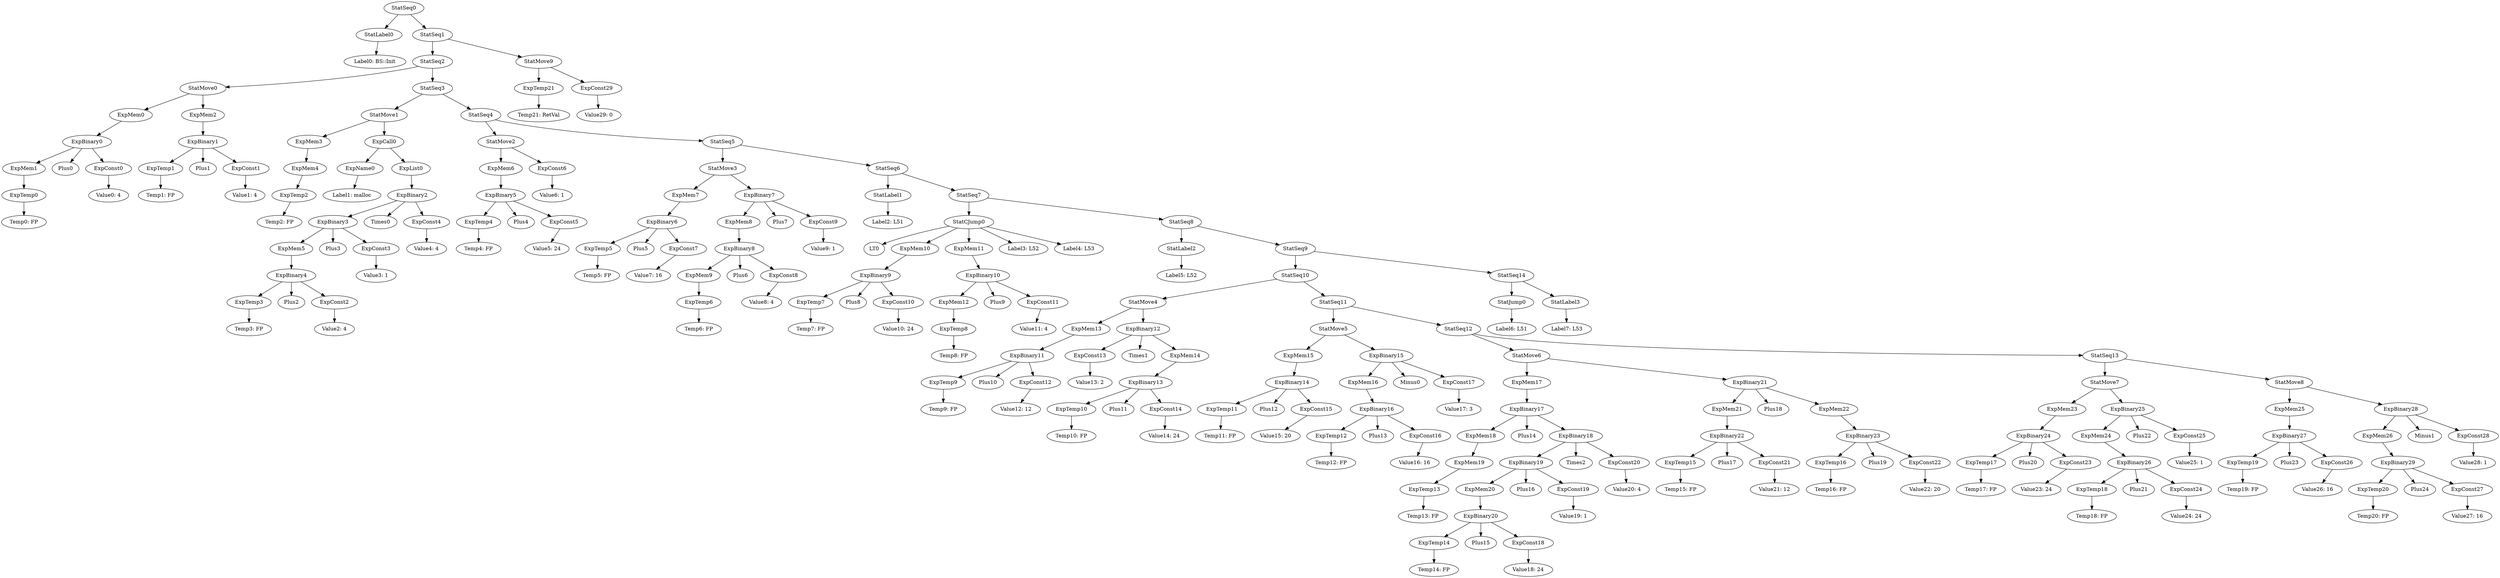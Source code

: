 digraph {
	ordering = out;
	ExpConst29 -> "Value29: 0";
	StatMove9 -> ExpTemp21;
	StatMove9 -> ExpConst29;
	ExpTemp21 -> "Temp21: RetVal";
	StatSeq14 -> StatJump0;
	StatSeq14 -> StatLabel3;
	StatJump0 -> "Label6: L51";
	StatSeq9 -> StatSeq10;
	StatSeq9 -> StatSeq14;
	StatMove8 -> ExpMem25;
	StatMove8 -> ExpBinary28;
	ExpMem26 -> ExpBinary29;
	ExpMem25 -> ExpBinary27;
	ExpConst25 -> "Value25: 1";
	ExpBinary25 -> ExpMem24;
	ExpBinary25 -> Plus22;
	ExpBinary25 -> ExpConst25;
	ExpMem24 -> ExpBinary26;
	ExpBinary26 -> ExpTemp18;
	ExpBinary26 -> Plus21;
	ExpBinary26 -> ExpConst24;
	ExpTemp18 -> "Temp18: FP";
	StatMove7 -> ExpMem23;
	StatMove7 -> ExpBinary25;
	ExpMem23 -> ExpBinary24;
	ExpBinary24 -> ExpTemp17;
	ExpBinary24 -> Plus20;
	ExpBinary24 -> ExpConst23;
	StatSeq12 -> StatMove6;
	StatSeq12 -> StatSeq13;
	ExpMem22 -> ExpBinary23;
	ExpConst22 -> "Value22: 20";
	ExpTemp16 -> "Temp16: FP";
	ExpBinary21 -> ExpMem21;
	ExpBinary21 -> Plus18;
	ExpBinary21 -> ExpMem22;
	ExpConst21 -> "Value21: 12";
	ExpTemp15 -> "Temp15: FP";
	ExpMem17 -> ExpBinary17;
	ExpConst20 -> "Value20: 4";
	ExpBinary18 -> ExpBinary19;
	ExpBinary18 -> Times2;
	ExpBinary18 -> ExpConst20;
	ExpBinary19 -> ExpMem20;
	ExpBinary19 -> Plus16;
	ExpBinary19 -> ExpConst19;
	ExpBinary28 -> ExpMem26;
	ExpBinary28 -> Minus1;
	ExpBinary28 -> ExpConst28;
	ExpConst4 -> "Value4: 4";
	ExpTemp6 -> "Temp6: FP";
	ExpBinary8 -> ExpMem9;
	ExpBinary8 -> Plus6;
	ExpBinary8 -> ExpConst8;
	ExpConst24 -> "Value24: 24";
	StatMove3 -> ExpMem7;
	StatMove3 -> ExpBinary7;
	ExpMem6 -> ExpBinary5;
	ExpBinary5 -> ExpTemp4;
	ExpBinary5 -> Plus4;
	ExpBinary5 -> ExpConst5;
	StatSeq11 -> StatMove5;
	StatSeq11 -> StatSeq12;
	ExpTemp4 -> "Temp4: FP";
	StatSeq3 -> StatMove1;
	StatSeq3 -> StatSeq4;
	ExpConst15 -> "Value15: 20";
	ExpBinary27 -> ExpTemp19;
	ExpBinary27 -> Plus23;
	ExpBinary27 -> ExpConst26;
	ExpList0 -> ExpBinary2;
	StatCJump0 -> LT0;
	StatCJump0 -> ExpMem10;
	StatCJump0 -> ExpMem11;
	StatCJump0 -> "Label3: L52";
	StatCJump0 -> "Label4: L53";
	ExpConst16 -> "Value16: 16";
	ExpMem8 -> ExpBinary8;
	ExpBinary2 -> ExpBinary3;
	ExpBinary2 -> Times0;
	ExpBinary2 -> ExpConst4;
	ExpTemp19 -> "Temp19: FP";
	ExpBinary22 -> ExpTemp15;
	ExpBinary22 -> Plus17;
	ExpBinary22 -> ExpConst21;
	StatLabel0 -> "Label0: BS::Init";
	ExpMem5 -> ExpBinary4;
	ExpConst7 -> "Value7: 16";
	ExpConst3 -> "Value3: 1";
	StatLabel3 -> "Label7: L53";
	ExpMem7 -> ExpBinary6;
	ExpBinary3 -> ExpMem5;
	ExpBinary3 -> Plus3;
	ExpBinary3 -> ExpConst3;
	ExpConst26 -> "Value26: 16";
	ExpConst2 -> "Value2: 4";
	ExpConst17 -> "Value17: 3";
	ExpMem16 -> ExpBinary16;
	ExpBinary6 -> ExpTemp5;
	ExpBinary6 -> Plus5;
	ExpBinary6 -> ExpConst7;
	ExpMem0 -> ExpBinary0;
	ExpMem3 -> ExpMem4;
	StatMove0 -> ExpMem0;
	StatMove0 -> ExpMem2;
	ExpConst0 -> "Value0: 4";
	ExpMem1 -> ExpTemp0;
	StatSeq13 -> StatMove7;
	StatSeq13 -> StatMove8;
	ExpTemp17 -> "Temp17: FP";
	ExpMem9 -> ExpTemp6;
	ExpConst6 -> "Value6: 1";
	ExpBinary4 -> ExpTemp3;
	ExpBinary4 -> Plus2;
	ExpBinary4 -> ExpConst2;
	ExpTemp1 -> "Temp1: FP";
	ExpMem21 -> ExpBinary22;
	ExpConst5 -> "Value5: 24";
	StatSeq0 -> StatLabel0;
	StatSeq0 -> StatSeq1;
	ExpTemp11 -> "Temp11: FP";
	ExpTemp3 -> "Temp3: FP";
	StatSeq8 -> StatLabel2;
	StatSeq8 -> StatSeq9;
	ExpTemp0 -> "Temp0: FP";
	ExpTemp7 -> "Temp7: FP";
	ExpConst1 -> "Value1: 4";
	StatMove1 -> ExpMem3;
	StatMove1 -> ExpCall0;
	ExpMem13 -> ExpBinary11;
	StatSeq2 -> StatMove0;
	StatSeq2 -> StatSeq3;
	ExpTemp2 -> "Temp2: FP";
	ExpBinary0 -> ExpMem1;
	ExpBinary0 -> Plus0;
	ExpBinary0 -> ExpConst0;
	ExpMem20 -> ExpBinary20;
	ExpBinary11 -> ExpTemp9;
	ExpBinary11 -> Plus10;
	ExpBinary11 -> ExpConst12;
	ExpMem4 -> ExpTemp2;
	ExpTemp20 -> "Temp20: FP";
	ExpConst8 -> "Value8: 4";
	ExpName0 -> "Label1: malloc";
	ExpMem14 -> ExpBinary13;
	StatSeq4 -> StatMove2;
	StatSeq4 -> StatSeq5;
	StatSeq1 -> StatSeq2;
	StatSeq1 -> StatMove9;
	ExpMem2 -> ExpBinary1;
	ExpConst23 -> "Value23: 24";
	ExpTemp12 -> "Temp12: FP";
	ExpCall0 -> ExpName0;
	ExpCall0 -> ExpList0;
	ExpMem15 -> ExpBinary14;
	ExpTemp8 -> "Temp8: FP";
	ExpConst12 -> "Value12: 12";
	StatLabel1 -> "Label2: L51";
	StatSeq6 -> StatLabel1;
	StatSeq6 -> StatSeq7;
	ExpBinary7 -> ExpMem8;
	ExpBinary7 -> Plus7;
	ExpBinary7 -> ExpConst9;
	ExpBinary9 -> ExpTemp7;
	ExpBinary9 -> Plus8;
	ExpBinary9 -> ExpConst10;
	ExpTemp9 -> "Temp9: FP";
	ExpBinary1 -> ExpTemp1;
	ExpBinary1 -> Plus1;
	ExpBinary1 -> ExpConst1;
	ExpConst10 -> "Value10: 24";
	ExpMem12 -> ExpTemp8;
	ExpBinary10 -> ExpMem12;
	ExpBinary10 -> Plus9;
	ExpBinary10 -> ExpConst11;
	ExpConst11 -> "Value11: 4";
	ExpMem11 -> ExpBinary10;
	ExpConst27 -> "Value27: 16";
	StatSeq7 -> StatCJump0;
	StatSeq7 -> StatSeq8;
	ExpConst18 -> "Value18: 24";
	ExpBinary12 -> ExpConst13;
	ExpBinary12 -> Times1;
	ExpBinary12 -> ExpMem14;
	ExpConst9 -> "Value9: 1";
	StatMove5 -> ExpMem15;
	StatMove5 -> ExpBinary15;
	StatMove4 -> ExpMem13;
	StatMove4 -> ExpBinary12;
	StatLabel2 -> "Label5: L52";
	ExpConst13 -> "Value13: 2";
	ExpTemp13 -> "Temp13: FP";
	ExpMem10 -> ExpBinary9;
	ExpTemp10 -> "Temp10: FP";
	ExpBinary23 -> ExpTemp16;
	ExpBinary23 -> Plus19;
	ExpBinary23 -> ExpConst22;
	StatMove2 -> ExpMem6;
	StatMove2 -> ExpConst6;
	ExpBinary13 -> ExpTemp10;
	ExpBinary13 -> Plus11;
	ExpBinary13 -> ExpConst14;
	ExpConst14 -> "Value14: 24";
	StatSeq10 -> StatMove4;
	StatSeq10 -> StatSeq11;
	ExpBinary29 -> ExpTemp20;
	ExpBinary29 -> Plus24;
	ExpBinary29 -> ExpConst27;
	StatSeq5 -> StatMove3;
	StatSeq5 -> StatSeq6;
	ExpBinary14 -> ExpTemp11;
	ExpBinary14 -> Plus12;
	ExpBinary14 -> ExpConst15;
	ExpConst28 -> "Value28: 1";
	ExpBinary16 -> ExpTemp12;
	ExpBinary16 -> Plus13;
	ExpBinary16 -> ExpConst16;
	ExpBinary15 -> ExpMem16;
	ExpBinary15 -> Minus0;
	ExpBinary15 -> ExpConst17;
	StatMove6 -> ExpMem17;
	StatMove6 -> ExpBinary21;
	ExpMem19 -> ExpTemp13;
	ExpMem18 -> ExpMem19;
	ExpTemp5 -> "Temp5: FP";
	ExpBinary17 -> ExpMem18;
	ExpBinary17 -> Plus14;
	ExpBinary17 -> ExpBinary18;
	ExpConst19 -> "Value19: 1";
	ExpTemp14 -> "Temp14: FP";
	ExpBinary20 -> ExpTemp14;
	ExpBinary20 -> Plus15;
	ExpBinary20 -> ExpConst18;
}

